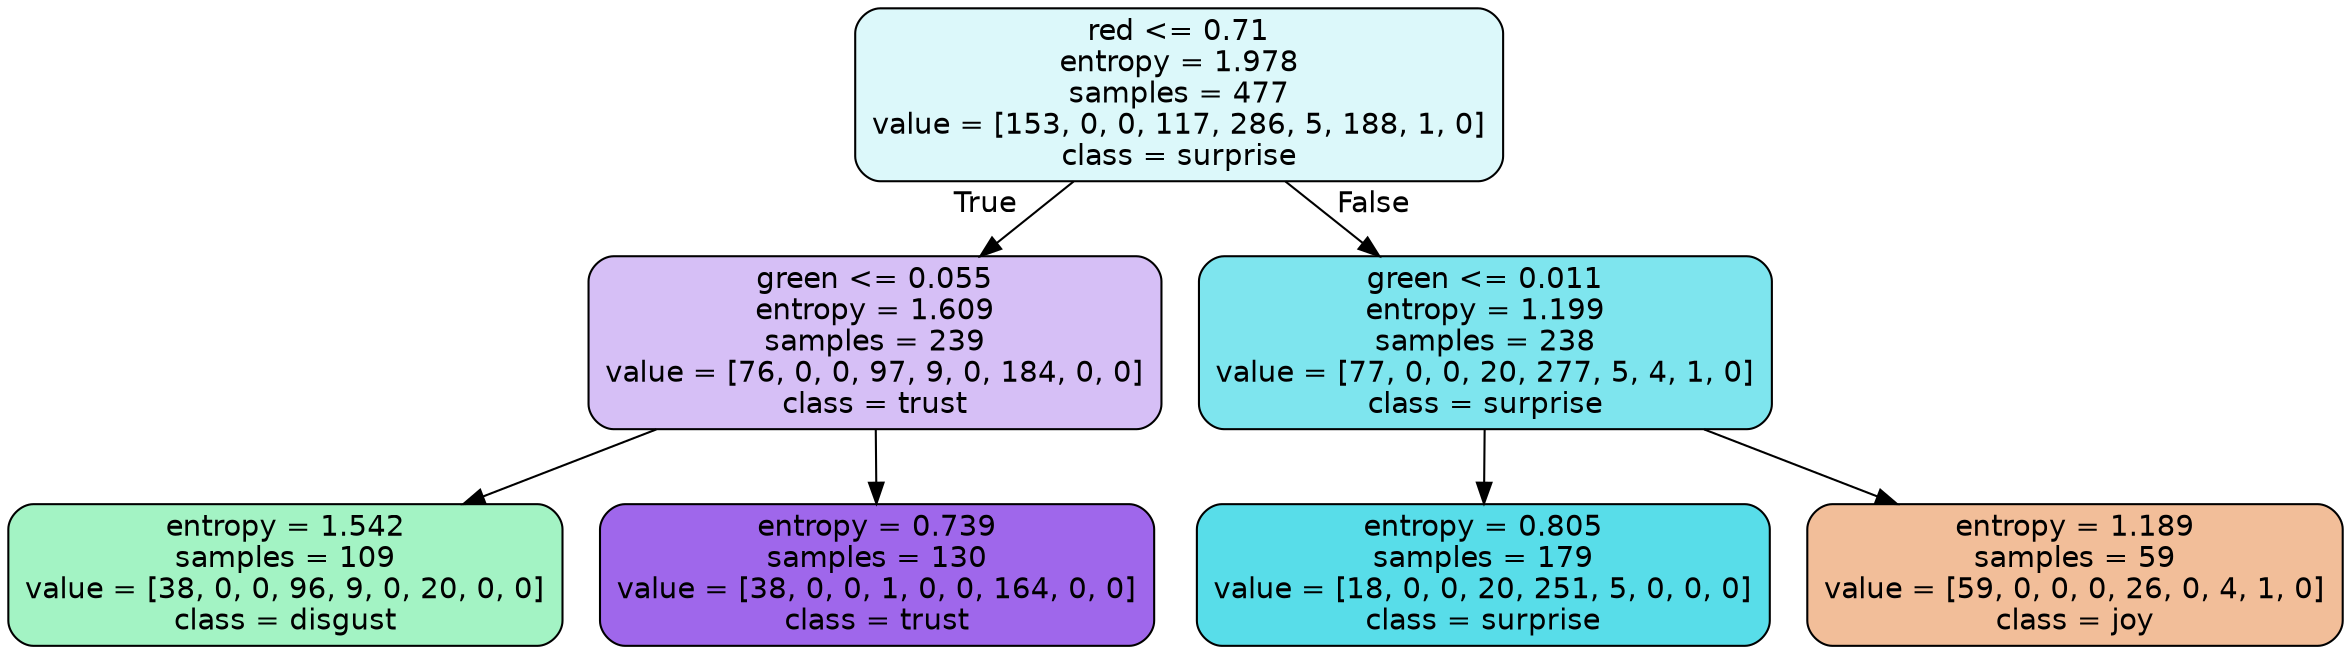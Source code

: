 digraph Tree {
node [shape=box, style="filled, rounded", color="black", fontname=helvetica] ;
edge [fontname=helvetica] ;
0 [label="red <= 0.71\nentropy = 1.978\nsamples = 477\nvalue = [153, 0, 0, 117, 286, 5, 188, 1, 0]\nclass = surprise", fillcolor="#39d7e52c"] ;
1 [label="green <= 0.055\nentropy = 1.609\nsamples = 239\nvalue = [76, 0, 0, 97, 9, 0, 184, 0, 0]\nclass = trust", fillcolor="#8139e552"] ;
0 -> 1 [labeldistance=2.5, labelangle=45, headlabel="True"] ;
2 [label="entropy = 1.542\nsamples = 109\nvalue = [38, 0, 0, 96, 9, 0, 20, 0, 0]\nclass = disgust", fillcolor="#39e58176"] ;
1 -> 2 ;
3 [label="entropy = 0.739\nsamples = 130\nvalue = [38, 0, 0, 1, 0, 0, 164, 0, 0]\nclass = trust", fillcolor="#8139e5c3"] ;
1 -> 3 ;
4 [label="green <= 0.011\nentropy = 1.199\nsamples = 238\nvalue = [77, 0, 0, 20, 277, 5, 4, 1, 0]\nclass = surprise", fillcolor="#39d7e5a6"] ;
0 -> 4 [labeldistance=2.5, labelangle=-45, headlabel="False"] ;
5 [label="entropy = 0.805\nsamples = 179\nvalue = [18, 0, 0, 20, 251, 5, 0, 0, 0]\nclass = surprise", fillcolor="#39d7e5d7"] ;
4 -> 5 ;
6 [label="entropy = 1.189\nsamples = 59\nvalue = [59, 0, 0, 0, 26, 0, 4, 1, 0]\nclass = joy", fillcolor="#e5813983"] ;
4 -> 6 ;
}